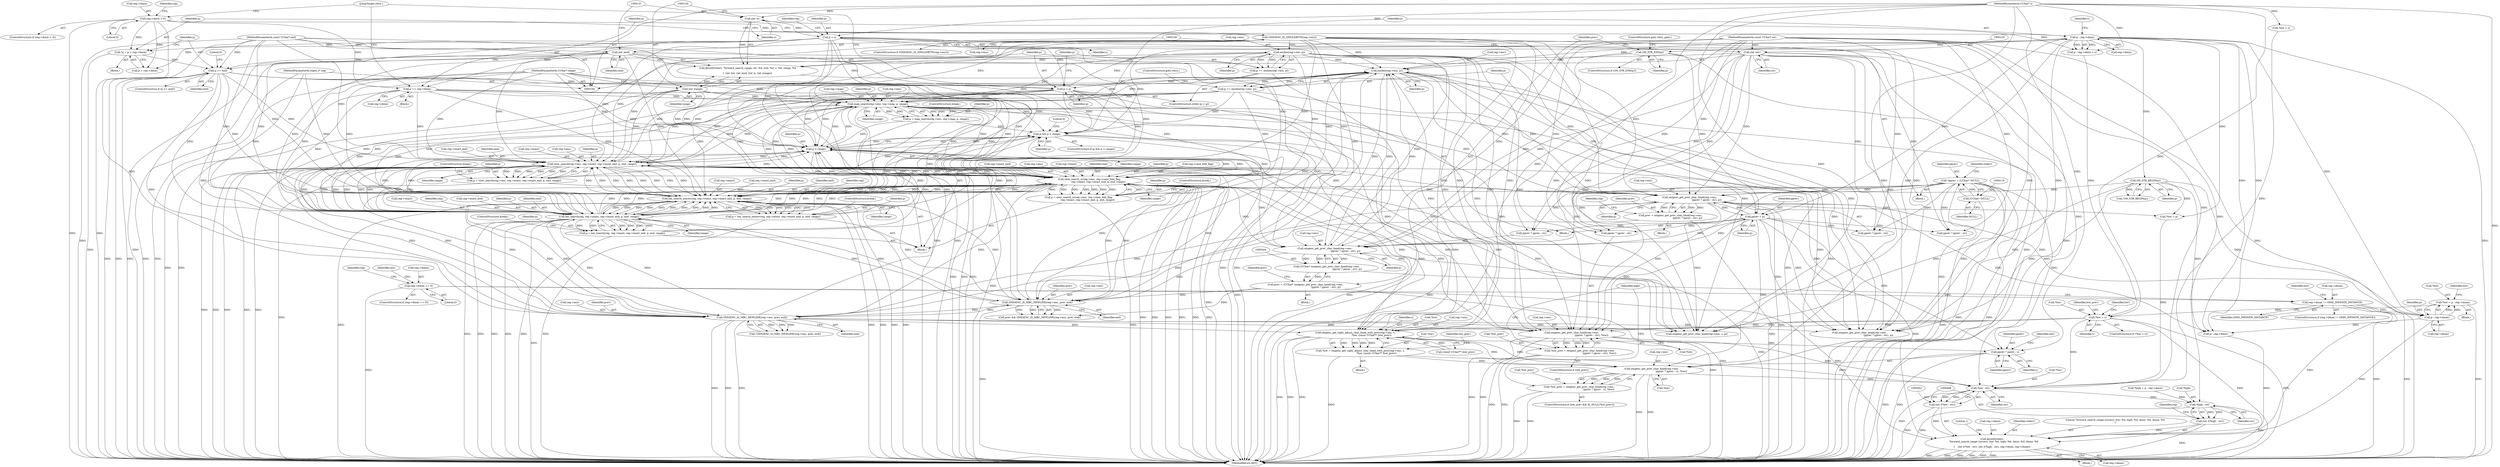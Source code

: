 digraph "1_oniguruma_b690371bbf97794b4a1d3f295d4fb9a8b05d402d@integer" {
"1000417" [label="(Call,*low = p - reg->dmax)"];
"1000420" [label="(Call,p - reg->dmax)"];
"1000279" [label="(Call,p - reg->dmin)"];
"1000271" [label="(Call,p && p < range)"];
"1000258" [label="(Call,p = map_search(reg->enc, reg->map, p, range))"];
"1000260" [label="(Call,map_search(reg->enc, reg->map, p, range))"];
"1000292" [label="(Call,enclen(reg->enc, p))"];
"1000193" [label="(Call,slow_search(reg->enc, reg->exact, reg->exact_end, p, end, range))"];
"1000179" [label="(Call,enclen(reg->enc, p))"];
"1000147" [label="(Call,ONIGENC_IS_SINGLEBYTE(reg->enc))"];
"1000174" [label="(Call,p < q)"];
"1000177" [label="(Call,p += enclen(reg->enc, p))"];
"1000136" [label="(Call,p = s)"];
"1000130" [label="(Call,(int )s)"];
"1000108" [label="(MethodParameterIn,UChar* s)"];
"1000168" [label="(Call,q >= end)"];
"1000160" [label="(Call,*q = p + reg->dmin)"];
"1000140" [label="(Call,reg->dmin > 0)"];
"1000127" [label="(Call,(int )end)"];
"1000107" [label="(MethodParameterIn,const UChar* end)"];
"1000210" [label="(Call,slow_search_ic(reg->enc, reg->case_fold_flag,\n                       reg->exact, reg->exact_end, p, end, range))"];
"1000245" [label="(Call,bm_search_notrev(reg, reg->exact, reg->exact_end, p, end, range))"];
"1000230" [label="(Call,bm_search(reg, reg->exact, reg->exact_end, p, end, range))"];
"1000105" [label="(MethodParameterIn,regex_t* reg)"];
"1000290" [label="(Call,p += enclen(reg->enc, p))"];
"1000152" [label="(Call,p += reg->dmin)"];
"1000328" [label="(Call,ONIGENC_IS_MBC_NEWLINE(reg->enc, prev, end))"];
"1000317" [label="(Call,onigenc_get_prev_char_head(reg->enc,\n                                            (pprev ? pprev : str), p))"];
"1000116" [label="(Call,*pprev = (UChar* )NULL)"];
"1000118" [label="(Call,(UChar* )NULL)"];
"1000287" [label="(Call,pprev = p)"];
"1000338" [label="(Call,ON_STR_END(p))"];
"1000345" [label="(Call,onigenc_get_prev_char_head(reg->enc,\n                                                     (pprev ? pprev : str), p))"];
"1000124" [label="(Call,(int )str)"];
"1000106" [label="(MethodParameterIn,const UChar* str)"];
"1000312" [label="(Call,ON_STR_BEGIN(p))"];
"1000315" [label="(Call,prev = onigenc_get_prev_char_head(reg->enc,\n                                            (pprev ? pprev : str), p))"];
"1000357" [label="(Call,ONIGENC_IS_MBC_NEWLINE(reg->enc, prev, end))"];
"1000341" [label="(Call,prev = (UChar* )onigenc_get_prev_char_head(reg->enc,\n                                                     (pprev ? pprev : str), p))"];
"1000343" [label="(Call,(UChar* )onigenc_get_prev_char_head(reg->enc,\n                                                     (pprev ? pprev : str), p))"];
"1000273" [label="(Call,p < range)"];
"1000208" [label="(Call,p = slow_search_ic(reg->enc, reg->case_fold_flag,\n                       reg->exact, reg->exact_end, p, end, range))"];
"1000228" [label="(Call,p = bm_search(reg, reg->exact, reg->exact_end, p, end, range))"];
"1000243" [label="(Call,p = bm_search_notrev(reg, reg->exact, reg->exact_end, p, end, range))"];
"1000191" [label="(Call,p = slow_search(reg->enc, reg->exact, reg->exact_end, p, end, range))"];
"1000133" [label="(Call,(int )range)"];
"1000109" [label="(MethodParameterIn,UChar* range)"];
"1000411" [label="(Call,reg->dmax != ONIG_INFINITE_DISTANCE)"];
"1000368" [label="(Call,reg->dmax == 0)"];
"1000426" [label="(Call,*low > s)"];
"1000434" [label="(Call,onigenc_get_right_adjust_char_head_with_prev(reg->enc, s,\n                                          *low, (const UChar** )low_prev))"];
"1000431" [label="(Call,*low = onigenc_get_right_adjust_char_head_with_prev(reg->enc, s,\n                                          *low, (const UChar** )low_prev))"];
"1000453" [label="(Call,onigenc_get_prev_char_head(reg->enc,\n                                                   (pprev ? pprev : s), *low))"];
"1000450" [label="(Call,*low_prev = onigenc_get_prev_char_head(reg->enc,\n                                                   (pprev ? pprev : s), *low))"];
"1000493" [label="(Call,*low - str)"];
"1000491" [label="(Call,(int )(*low - str))"];
"1000488" [label="(Call,fprintf(stderr,\n    \"forward_search_range success: low: %d, high: %d, dmin: %d, dmax: %d\n\",\n\t    (int )(*low - str), (int )(*high - str), reg->dmin, reg->dmax))"];
"1000499" [label="(Call,*high - str)"];
"1000497" [label="(Call,(int )(*high - str))"];
"1000457" [label="(Call,pprev ? pprev : s)"];
"1000470" [label="(Call,onigenc_get_prev_char_head(reg->enc,\n                                                   (pprev ? pprev : str), *low))"];
"1000467" [label="(Call,*low_prev = onigenc_get_prev_char_head(reg->enc,\n                                                   (pprev ? pprev : str), *low))"];
"1000292" [label="(Call,enclen(reg->enc, p))"];
"1000467" [label="(Call,*low_prev = onigenc_get_prev_char_head(reg->enc,\n                                                   (pprev ? pprev : str), *low))"];
"1000243" [label="(Call,p = bm_search_notrev(reg, reg->exact, reg->exact_end, p, end, range))"];
"1000220" [label="(Call,reg->exact_end)"];
"1000315" [label="(Call,prev = onigenc_get_prev_char_head(reg->enc,\n                                            (pprev ? pprev : str), p))"];
"1000258" [label="(Call,p = map_search(reg->enc, reg->map, p, range))"];
"1000349" [label="(Call,pprev ? pprev : str)"];
"1000311" [label="(Call,!ON_STR_BEGIN(p))"];
"1000462" [label="(Identifier,low)"];
"1000151" [label="(Block,)"];
"1000314" [label="(Block,)"];
"1000362" [label="(Identifier,end)"];
"1000273" [label="(Call,p < range)"];
"1000232" [label="(Call,reg->exact)"];
"1000422" [label="(Call,reg->dmax)"];
"1000137" [label="(Identifier,p)"];
"1000270" [label="(ControlStructure,if (p && p < range))"];
"1000117" [label="(Identifier,pprev)"];
"1000141" [label="(Call,reg->dmin)"];
"1000210" [label="(Call,slow_search_ic(reg->enc, reg->case_fold_flag,\n                       reg->exact, reg->exact_end, p, end, range))"];
"1000468" [label="(Call,*low_prev)"];
"1000271" [label="(Call,p && p < range)"];
"1000290" [label="(Call,p += enclen(reg->enc, p))"];
"1000118" [label="(Call,(UChar* )NULL)"];
"1000494" [label="(Call,*low)"];
"1000346" [label="(Call,reg->enc)"];
"1000460" [label="(Identifier,s)"];
"1000146" [label="(ControlStructure,if (ONIGENC_IS_SINGLEBYTE(reg->enc)))"];
"1000211" [label="(Call,reg->enc)"];
"1000124" [label="(Call,(int )str)"];
"1000178" [label="(Identifier,p)"];
"1000217" [label="(Call,reg->exact)"];
"1000240" [label="(Identifier,range)"];
"1000410" [label="(ControlStructure,if (reg->dmax != ONIG_INFINITE_DISTANCE))"];
"1000441" [label="(Call,(const UChar** )low_prev)"];
"1000461" [label="(Call,*low)"];
"1000162" [label="(Call,p + reg->dmin)"];
"1000470" [label="(Call,onigenc_get_prev_char_head(reg->enc,\n                                                   (pprev ? pprev : str), *low))"];
"1000228" [label="(Call,p = bm_search(reg, reg->exact, reg->exact_end, p, end, range))"];
"1000275" [label="(Identifier,range)"];
"1000116" [label="(Call,*pprev = (UChar* )NULL)"];
"1000241" [label="(ControlStructure,break;)"];
"1000426" [label="(Call,*low > s)"];
"1000454" [label="(Call,reg->enc)"];
"1000154" [label="(Call,reg->dmin)"];
"1000179" [label="(Call,enclen(reg->enc, p))"];
"1000176" [label="(Identifier,q)"];
"1000510" [label="(Literal,1)"];
"1000132" [label="(Identifier,s)"];
"1000170" [label="(Identifier,end)"];
"1000313" [label="(Identifier,p)"];
"1000209" [label="(Identifier,p)"];
"1000356" [label="(Identifier,prev)"];
"1000431" [label="(Call,*low = onigenc_get_right_adjust_char_head_with_prev(reg->enc, s,\n                                          *low, (const UChar** )low_prev))"];
"1000328" [label="(Call,ONIGENC_IS_MBC_NEWLINE(reg->enc, prev, end))"];
"1000144" [label="(Literal,0)"];
"1000325" [label="(Identifier,p)"];
"1000512" [label="(Literal,0)"];
"1000126" [label="(Identifier,str)"];
"1000503" [label="(Call,reg->dmin)"];
"1000287" [label="(Call,pprev = p)"];
"1000321" [label="(Call,pprev ? pprev : str)"];
"1000247" [label="(Call,reg->exact)"];
"1000177" [label="(Call,p += enclen(reg->enc, p))"];
"1000367" [label="(ControlStructure,if (reg->dmax == 0))"];
"1000446" [label="(Identifier,low_prev)"];
"1000297" [label="(ControlStructure,goto retry;)"];
"1000291" [label="(Identifier,p)"];
"1000513" [label="(MethodReturn,RET)"];
"1000167" [label="(ControlStructure,if (q >= end))"];
"1000256" [label="(ControlStructure,break;)"];
"1000483" [label="(Call,p - reg->dmin)"];
"1000496" [label="(Identifier,str)"];
"1000205" [label="(Identifier,range)"];
"1000206" [label="(ControlStructure,break;)"];
"1000458" [label="(Identifier,pprev)"];
"1000109" [label="(MethodParameterIn,UChar* range)"];
"1000189" [label="(Block,)"];
"1000453" [label="(Call,onigenc_get_prev_char_head(reg->enc,\n                                                   (pprev ? pprev : s), *low))"];
"1000340" [label="(Block,)"];
"1000120" [label="(Identifier,NULL)"];
"1000432" [label="(Call,*low)"];
"1000161" [label="(Identifier,q)"];
"1000142" [label="(Identifier,reg)"];
"1000457" [label="(Call,pprev ? pprev : s)"];
"1000136" [label="(Call,p = s)"];
"1000160" [label="(Call,*q = p + reg->dmin)"];
"1000169" [label="(Identifier,q)"];
"1000200" [label="(Call,reg->exact_end)"];
"1000488" [label="(Call,fprintf(stderr,\n    \"forward_search_range success: low: %d, high: %d, dmin: %d, dmax: %d\n\",\n\t    (int )(*low - str), (int )(*high - str), reg->dmin, reg->dmax))"];
"1000264" [label="(Call,reg->map)"];
"1000245" [label="(Call,bm_search_notrev(reg, reg->exact, reg->exact_end, p, end, range))"];
"1000341" [label="(Call,prev = (UChar* )onigenc_get_prev_char_head(reg->enc,\n                                                     (pprev ? pprev : str), p))"];
"1000489" [label="(Identifier,stderr)"];
"1000433" [label="(Identifier,low)"];
"1000168" [label="(Call,q >= end)"];
"1000451" [label="(Call,*low_prev)"];
"1000428" [label="(Identifier,low)"];
"1000149" [label="(Identifier,reg)"];
"1000244" [label="(Identifier,p)"];
"1000272" [label="(Identifier,p)"];
"1000365" [label="(ControlStructure,goto retry_gate;)"];
"1000226" [label="(ControlStructure,break;)"];
"1000438" [label="(Identifier,s)"];
"1000288" [label="(Identifier,pprev)"];
"1000343" [label="(Call,(UChar* )onigenc_get_prev_char_head(reg->enc,\n                                                     (pprev ? pprev : str), p))"];
"1000192" [label="(Identifier,p)"];
"1000260" [label="(Call,map_search(reg->enc, reg->map, p, range))"];
"1000231" [label="(Identifier,reg)"];
"1000361" [label="(Identifier,prev)"];
"1000425" [label="(ControlStructure,if (*low > s))"];
"1000318" [label="(Call,reg->enc)"];
"1000296" [label="(Identifier,p)"];
"1000285" [label="(Block,)"];
"1000444" [label="(ControlStructure,if (low_prev && IS_NULL(*low_prev)))"];
"1000279" [label="(Call,p - reg->dmin)"];
"1000482" [label="(Identifier,high)"];
"1000497" [label="(Call,(int )(*high - str))"];
"1000175" [label="(Identifier,p)"];
"1000250" [label="(Call,reg->exact_end)"];
"1000224" [label="(Identifier,end)"];
"1000330" [label="(Identifier,reg)"];
"1000490" [label="(Literal,\"forward_search_range success: low: %d, high: %d, dmin: %d, dmax: %d\n\")"];
"1000427" [label="(Call,*low)"];
"1000345" [label="(Call,onigenc_get_prev_char_head(reg->enc,\n                                                     (pprev ? pprev : str), p))"];
"1000491" [label="(Call,(int )(*low - str))"];
"1000122" [label="(Identifier,stderr)"];
"1000281" [label="(Call,reg->dmin)"];
"1000130" [label="(Call,(int )s)"];
"1000372" [label="(Literal,0)"];
"1000204" [label="(Identifier,end)"];
"1000474" [label="(Call,pprev ? pprev : str)"];
"1000480" [label="(Call,*high = p - reg->dmin)"];
"1000337" [label="(ControlStructure,if (ON_STR_END(p)))"];
"1000465" [label="(ControlStructure,if (low_prev))"];
"1000148" [label="(Call,reg->enc)"];
"1000147" [label="(Call,ONIGENC_IS_SINGLEBYTE(reg->enc))"];
"1000108" [label="(MethodParameterIn,UChar* s)"];
"1000289" [label="(Identifier,p)"];
"1000230" [label="(Call,bm_search(reg, reg->exact, reg->exact_end, p, end, range))"];
"1000376" [label="(Identifier,low)"];
"1000183" [label="(Identifier,p)"];
"1000153" [label="(Identifier,p)"];
"1000133" [label="(Call,(int )range)"];
"1000107" [label="(MethodParameterIn,const UChar* end)"];
"1000127" [label="(Call,(int )end)"];
"1000421" [label="(Identifier,p)"];
"1000106" [label="(MethodParameterIn,const UChar* str)"];
"1000269" [label="(ControlStructure,break;)"];
"1000329" [label="(Call,reg->enc)"];
"1000253" [label="(Identifier,p)"];
"1000338" [label="(Call,ON_STR_END(p))"];
"1000268" [label="(Identifier,range)"];
"1000358" [label="(Call,reg->enc)"];
"1000368" [label="(Call,reg->dmax == 0)"];
"1000280" [label="(Identifier,p)"];
"1000152" [label="(Call,p += reg->dmin)"];
"1000420" [label="(Call,p - reg->dmax)"];
"1000174" [label="(Call,p < q)"];
"1000274" [label="(Identifier,p)"];
"1000276" [label="(Block,)"];
"1000417" [label="(Call,*low = p - reg->dmax)"];
"1000317" [label="(Call,onigenc_get_prev_char_head(reg->enc,\n                                            (pprev ? pprev : str), p))"];
"1000105" [label="(MethodParameterIn,regex_t* reg)"];
"1000259" [label="(Identifier,p)"];
"1000158" [label="(Block,)"];
"1000208" [label="(Call,p = slow_search_ic(reg->enc, reg->case_fold_flag,\n                       reg->exact, reg->exact_end, p, end, range))"];
"1000403" [label="(Call,pprev ? pprev : str)"];
"1000389" [label="(Call,onigenc_get_prev_char_head(reg->enc, s, p))"];
"1000121" [label="(Call,fprintf(stderr, \"forward_search_range: str: %d, end: %d, s: %d, range: %d\n\",\n\t  (int )str, (int )end, (int )s, (int )range))"];
"1000342" [label="(Identifier,prev)"];
"1000369" [label="(Call,reg->dmax)"];
"1000254" [label="(Identifier,end)"];
"1000278" [label="(Call,p - reg->dmin < s)"];
"1000327" [label="(Call,!ONIGENC_IS_MBC_NEWLINE(reg->enc, prev, end))"];
"1000197" [label="(Call,reg->exact)"];
"1000139" [label="(ControlStructure,if (reg->dmin > 0))"];
"1000439" [label="(Call,*low)"];
"1000382" [label="(Call,*low > s)"];
"1000413" [label="(Identifier,reg)"];
"1000355" [label="(Call,prev && ONIGENC_IS_MBC_NEWLINE(reg->enc, prev, end))"];
"1000374" [label="(Call,*low = p)"];
"1000316" [label="(Identifier,prev)"];
"1000500" [label="(Call,*high)"];
"1000267" [label="(Identifier,p)"];
"1000246" [label="(Identifier,reg)"];
"1000411" [label="(Call,reg->dmax != ONIG_INFINITE_DISTANCE)"];
"1000191" [label="(Call,p = slow_search(reg->enc, reg->exact, reg->exact_end, p, end, range))"];
"1000223" [label="(Identifier,p)"];
"1000194" [label="(Call,reg->enc)"];
"1000478" [label="(Call,*low)"];
"1000416" [label="(Block,)"];
"1000332" [label="(Identifier,prev)"];
"1000180" [label="(Call,reg->enc)"];
"1000284" [label="(Identifier,s)"];
"1000225" [label="(Identifier,range)"];
"1000499" [label="(Call,*high - str)"];
"1000502" [label="(Identifier,str)"];
"1000140" [label="(Call,reg->dmin > 0)"];
"1000466" [label="(Identifier,low_prev)"];
"1000113" [label="(Block,)"];
"1000504" [label="(Identifier,reg)"];
"1000184" [label="(JumpTarget,retry:)"];
"1000353" [label="(Identifier,p)"];
"1000471" [label="(Call,reg->enc)"];
"1000418" [label="(Call,*low)"];
"1000138" [label="(Identifier,s)"];
"1000214" [label="(Call,reg->case_fold_flag)"];
"1000135" [label="(Identifier,range)"];
"1000203" [label="(Identifier,p)"];
"1000312" [label="(Call,ON_STR_BEGIN(p))"];
"1000419" [label="(Identifier,low)"];
"1000129" [label="(Identifier,end)"];
"1000229" [label="(Identifier,p)"];
"1000506" [label="(Call,reg->dmax)"];
"1000293" [label="(Call,reg->enc)"];
"1000255" [label="(Identifier,range)"];
"1000429" [label="(Identifier,s)"];
"1000235" [label="(Call,reg->exact_end)"];
"1000493" [label="(Call,*low - str)"];
"1000399" [label="(Call,onigenc_get_prev_char_head(reg->enc,\n                                                 (pprev ? pprev : str), p))"];
"1000434" [label="(Call,onigenc_get_right_adjust_char_head_with_prev(reg->enc, s,\n                                          *low, (const UChar** )low_prev))"];
"1000238" [label="(Identifier,p)"];
"1000450" [label="(Call,*low_prev = onigenc_get_prev_char_head(reg->enc,\n                                                   (pprev ? pprev : s), *low))"];
"1000430" [label="(Block,)"];
"1000261" [label="(Call,reg->enc)"];
"1000412" [label="(Call,reg->dmax)"];
"1000357" [label="(Call,ONIGENC_IS_MBC_NEWLINE(reg->enc, prev, end))"];
"1000173" [label="(ControlStructure,while (p < q))"];
"1000333" [label="(Identifier,end)"];
"1000339" [label="(Identifier,p)"];
"1000415" [label="(Identifier,ONIG_INFINITE_DISTANCE)"];
"1000459" [label="(Identifier,pprev)"];
"1000172" [label="(Literal,0)"];
"1000193" [label="(Call,slow_search(reg->enc, reg->exact, reg->exact_end, p, end, range))"];
"1000435" [label="(Call,reg->enc)"];
"1000239" [label="(Identifier,end)"];
"1000417" -> "1000416"  [label="AST: "];
"1000417" -> "1000420"  [label="CFG: "];
"1000418" -> "1000417"  [label="AST: "];
"1000420" -> "1000417"  [label="AST: "];
"1000428" -> "1000417"  [label="CFG: "];
"1000417" -> "1000513"  [label="DDG: "];
"1000420" -> "1000417"  [label="DDG: "];
"1000420" -> "1000417"  [label="DDG: "];
"1000417" -> "1000426"  [label="DDG: "];
"1000420" -> "1000422"  [label="CFG: "];
"1000421" -> "1000420"  [label="AST: "];
"1000422" -> "1000420"  [label="AST: "];
"1000279" -> "1000420"  [label="DDG: "];
"1000312" -> "1000420"  [label="DDG: "];
"1000317" -> "1000420"  [label="DDG: "];
"1000411" -> "1000420"  [label="DDG: "];
"1000420" -> "1000483"  [label="DDG: "];
"1000420" -> "1000488"  [label="DDG: "];
"1000279" -> "1000278"  [label="AST: "];
"1000279" -> "1000281"  [label="CFG: "];
"1000280" -> "1000279"  [label="AST: "];
"1000281" -> "1000279"  [label="AST: "];
"1000284" -> "1000279"  [label="CFG: "];
"1000279" -> "1000513"  [label="DDG: "];
"1000279" -> "1000278"  [label="DDG: "];
"1000279" -> "1000278"  [label="DDG: "];
"1000271" -> "1000279"  [label="DDG: "];
"1000140" -> "1000279"  [label="DDG: "];
"1000279" -> "1000287"  [label="DDG: "];
"1000279" -> "1000292"  [label="DDG: "];
"1000279" -> "1000312"  [label="DDG: "];
"1000279" -> "1000338"  [label="DDG: "];
"1000279" -> "1000374"  [label="DDG: "];
"1000279" -> "1000389"  [label="DDG: "];
"1000279" -> "1000399"  [label="DDG: "];
"1000279" -> "1000483"  [label="DDG: "];
"1000279" -> "1000483"  [label="DDG: "];
"1000271" -> "1000270"  [label="AST: "];
"1000271" -> "1000272"  [label="CFG: "];
"1000271" -> "1000273"  [label="CFG: "];
"1000272" -> "1000271"  [label="AST: "];
"1000273" -> "1000271"  [label="AST: "];
"1000280" -> "1000271"  [label="CFG: "];
"1000512" -> "1000271"  [label="CFG: "];
"1000271" -> "1000513"  [label="DDG: "];
"1000271" -> "1000513"  [label="DDG: "];
"1000271" -> "1000513"  [label="DDG: "];
"1000258" -> "1000271"  [label="DDG: "];
"1000290" -> "1000271"  [label="DDG: "];
"1000208" -> "1000271"  [label="DDG: "];
"1000228" -> "1000271"  [label="DDG: "];
"1000273" -> "1000271"  [label="DDG: "];
"1000273" -> "1000271"  [label="DDG: "];
"1000152" -> "1000271"  [label="DDG: "];
"1000243" -> "1000271"  [label="DDG: "];
"1000191" -> "1000271"  [label="DDG: "];
"1000136" -> "1000271"  [label="DDG: "];
"1000174" -> "1000271"  [label="DDG: "];
"1000258" -> "1000189"  [label="AST: "];
"1000258" -> "1000260"  [label="CFG: "];
"1000259" -> "1000258"  [label="AST: "];
"1000260" -> "1000258"  [label="AST: "];
"1000269" -> "1000258"  [label="CFG: "];
"1000258" -> "1000513"  [label="DDG: "];
"1000260" -> "1000258"  [label="DDG: "];
"1000260" -> "1000258"  [label="DDG: "];
"1000260" -> "1000258"  [label="DDG: "];
"1000260" -> "1000258"  [label="DDG: "];
"1000258" -> "1000273"  [label="DDG: "];
"1000260" -> "1000268"  [label="CFG: "];
"1000261" -> "1000260"  [label="AST: "];
"1000264" -> "1000260"  [label="AST: "];
"1000267" -> "1000260"  [label="AST: "];
"1000268" -> "1000260"  [label="AST: "];
"1000260" -> "1000513"  [label="DDG: "];
"1000260" -> "1000513"  [label="DDG: "];
"1000260" -> "1000513"  [label="DDG: "];
"1000260" -> "1000193"  [label="DDG: "];
"1000260" -> "1000210"  [label="DDG: "];
"1000260" -> "1000230"  [label="DDG: "];
"1000260" -> "1000245"  [label="DDG: "];
"1000292" -> "1000260"  [label="DDG: "];
"1000179" -> "1000260"  [label="DDG: "];
"1000147" -> "1000260"  [label="DDG: "];
"1000290" -> "1000260"  [label="DDG: "];
"1000152" -> "1000260"  [label="DDG: "];
"1000136" -> "1000260"  [label="DDG: "];
"1000174" -> "1000260"  [label="DDG: "];
"1000210" -> "1000260"  [label="DDG: "];
"1000273" -> "1000260"  [label="DDG: "];
"1000245" -> "1000260"  [label="DDG: "];
"1000230" -> "1000260"  [label="DDG: "];
"1000133" -> "1000260"  [label="DDG: "];
"1000193" -> "1000260"  [label="DDG: "];
"1000109" -> "1000260"  [label="DDG: "];
"1000260" -> "1000273"  [label="DDG: "];
"1000260" -> "1000292"  [label="DDG: "];
"1000260" -> "1000317"  [label="DDG: "];
"1000260" -> "1000345"  [label="DDG: "];
"1000260" -> "1000389"  [label="DDG: "];
"1000260" -> "1000399"  [label="DDG: "];
"1000260" -> "1000434"  [label="DDG: "];
"1000260" -> "1000470"  [label="DDG: "];
"1000292" -> "1000290"  [label="AST: "];
"1000292" -> "1000296"  [label="CFG: "];
"1000293" -> "1000292"  [label="AST: "];
"1000296" -> "1000292"  [label="AST: "];
"1000290" -> "1000292"  [label="CFG: "];
"1000292" -> "1000513"  [label="DDG: "];
"1000292" -> "1000193"  [label="DDG: "];
"1000292" -> "1000210"  [label="DDG: "];
"1000292" -> "1000290"  [label="DDG: "];
"1000292" -> "1000290"  [label="DDG: "];
"1000193" -> "1000292"  [label="DDG: "];
"1000179" -> "1000292"  [label="DDG: "];
"1000147" -> "1000292"  [label="DDG: "];
"1000210" -> "1000292"  [label="DDG: "];
"1000357" -> "1000292"  [label="DDG: "];
"1000328" -> "1000292"  [label="DDG: "];
"1000345" -> "1000292"  [label="DDG: "];
"1000345" -> "1000292"  [label="DDG: "];
"1000338" -> "1000292"  [label="DDG: "];
"1000317" -> "1000292"  [label="DDG: "];
"1000292" -> "1000317"  [label="DDG: "];
"1000292" -> "1000345"  [label="DDG: "];
"1000292" -> "1000389"  [label="DDG: "];
"1000292" -> "1000399"  [label="DDG: "];
"1000292" -> "1000434"  [label="DDG: "];
"1000292" -> "1000470"  [label="DDG: "];
"1000193" -> "1000191"  [label="AST: "];
"1000193" -> "1000205"  [label="CFG: "];
"1000194" -> "1000193"  [label="AST: "];
"1000197" -> "1000193"  [label="AST: "];
"1000200" -> "1000193"  [label="AST: "];
"1000203" -> "1000193"  [label="AST: "];
"1000204" -> "1000193"  [label="AST: "];
"1000205" -> "1000193"  [label="AST: "];
"1000191" -> "1000193"  [label="CFG: "];
"1000193" -> "1000513"  [label="DDG: "];
"1000193" -> "1000513"  [label="DDG: "];
"1000193" -> "1000513"  [label="DDG: "];
"1000193" -> "1000513"  [label="DDG: "];
"1000193" -> "1000513"  [label="DDG: "];
"1000193" -> "1000191"  [label="DDG: "];
"1000193" -> "1000191"  [label="DDG: "];
"1000193" -> "1000191"  [label="DDG: "];
"1000193" -> "1000191"  [label="DDG: "];
"1000193" -> "1000191"  [label="DDG: "];
"1000193" -> "1000191"  [label="DDG: "];
"1000179" -> "1000193"  [label="DDG: "];
"1000147" -> "1000193"  [label="DDG: "];
"1000210" -> "1000193"  [label="DDG: "];
"1000210" -> "1000193"  [label="DDG: "];
"1000210" -> "1000193"  [label="DDG: "];
"1000210" -> "1000193"  [label="DDG: "];
"1000245" -> "1000193"  [label="DDG: "];
"1000245" -> "1000193"  [label="DDG: "];
"1000245" -> "1000193"  [label="DDG: "];
"1000245" -> "1000193"  [label="DDG: "];
"1000230" -> "1000193"  [label="DDG: "];
"1000230" -> "1000193"  [label="DDG: "];
"1000230" -> "1000193"  [label="DDG: "];
"1000230" -> "1000193"  [label="DDG: "];
"1000290" -> "1000193"  [label="DDG: "];
"1000152" -> "1000193"  [label="DDG: "];
"1000136" -> "1000193"  [label="DDG: "];
"1000174" -> "1000193"  [label="DDG: "];
"1000328" -> "1000193"  [label="DDG: "];
"1000127" -> "1000193"  [label="DDG: "];
"1000357" -> "1000193"  [label="DDG: "];
"1000168" -> "1000193"  [label="DDG: "];
"1000107" -> "1000193"  [label="DDG: "];
"1000273" -> "1000193"  [label="DDG: "];
"1000133" -> "1000193"  [label="DDG: "];
"1000109" -> "1000193"  [label="DDG: "];
"1000193" -> "1000210"  [label="DDG: "];
"1000193" -> "1000210"  [label="DDG: "];
"1000193" -> "1000210"  [label="DDG: "];
"1000193" -> "1000210"  [label="DDG: "];
"1000193" -> "1000230"  [label="DDG: "];
"1000193" -> "1000230"  [label="DDG: "];
"1000193" -> "1000230"  [label="DDG: "];
"1000193" -> "1000230"  [label="DDG: "];
"1000193" -> "1000245"  [label="DDG: "];
"1000193" -> "1000245"  [label="DDG: "];
"1000193" -> "1000245"  [label="DDG: "];
"1000193" -> "1000245"  [label="DDG: "];
"1000193" -> "1000273"  [label="DDG: "];
"1000193" -> "1000317"  [label="DDG: "];
"1000193" -> "1000328"  [label="DDG: "];
"1000193" -> "1000345"  [label="DDG: "];
"1000193" -> "1000357"  [label="DDG: "];
"1000193" -> "1000389"  [label="DDG: "];
"1000193" -> "1000399"  [label="DDG: "];
"1000193" -> "1000434"  [label="DDG: "];
"1000193" -> "1000470"  [label="DDG: "];
"1000179" -> "1000177"  [label="AST: "];
"1000179" -> "1000183"  [label="CFG: "];
"1000180" -> "1000179"  [label="AST: "];
"1000183" -> "1000179"  [label="AST: "];
"1000177" -> "1000179"  [label="CFG: "];
"1000179" -> "1000513"  [label="DDG: "];
"1000179" -> "1000177"  [label="DDG: "];
"1000179" -> "1000177"  [label="DDG: "];
"1000147" -> "1000179"  [label="DDG: "];
"1000174" -> "1000179"  [label="DDG: "];
"1000179" -> "1000210"  [label="DDG: "];
"1000179" -> "1000317"  [label="DDG: "];
"1000179" -> "1000345"  [label="DDG: "];
"1000179" -> "1000389"  [label="DDG: "];
"1000179" -> "1000399"  [label="DDG: "];
"1000179" -> "1000434"  [label="DDG: "];
"1000179" -> "1000470"  [label="DDG: "];
"1000147" -> "1000146"  [label="AST: "];
"1000147" -> "1000148"  [label="CFG: "];
"1000148" -> "1000147"  [label="AST: "];
"1000153" -> "1000147"  [label="CFG: "];
"1000161" -> "1000147"  [label="CFG: "];
"1000147" -> "1000513"  [label="DDG: "];
"1000147" -> "1000513"  [label="DDG: "];
"1000147" -> "1000210"  [label="DDG: "];
"1000147" -> "1000317"  [label="DDG: "];
"1000147" -> "1000345"  [label="DDG: "];
"1000147" -> "1000389"  [label="DDG: "];
"1000147" -> "1000399"  [label="DDG: "];
"1000147" -> "1000434"  [label="DDG: "];
"1000147" -> "1000470"  [label="DDG: "];
"1000174" -> "1000173"  [label="AST: "];
"1000174" -> "1000176"  [label="CFG: "];
"1000175" -> "1000174"  [label="AST: "];
"1000176" -> "1000174"  [label="AST: "];
"1000178" -> "1000174"  [label="CFG: "];
"1000184" -> "1000174"  [label="CFG: "];
"1000174" -> "1000513"  [label="DDG: "];
"1000174" -> "1000513"  [label="DDG: "];
"1000177" -> "1000174"  [label="DDG: "];
"1000136" -> "1000174"  [label="DDG: "];
"1000168" -> "1000174"  [label="DDG: "];
"1000174" -> "1000210"  [label="DDG: "];
"1000174" -> "1000230"  [label="DDG: "];
"1000174" -> "1000245"  [label="DDG: "];
"1000174" -> "1000273"  [label="DDG: "];
"1000177" -> "1000173"  [label="AST: "];
"1000178" -> "1000177"  [label="AST: "];
"1000175" -> "1000177"  [label="CFG: "];
"1000177" -> "1000513"  [label="DDG: "];
"1000136" -> "1000113"  [label="AST: "];
"1000136" -> "1000138"  [label="CFG: "];
"1000137" -> "1000136"  [label="AST: "];
"1000138" -> "1000136"  [label="AST: "];
"1000142" -> "1000136"  [label="CFG: "];
"1000136" -> "1000513"  [label="DDG: "];
"1000130" -> "1000136"  [label="DDG: "];
"1000108" -> "1000136"  [label="DDG: "];
"1000136" -> "1000152"  [label="DDG: "];
"1000136" -> "1000160"  [label="DDG: "];
"1000136" -> "1000162"  [label="DDG: "];
"1000136" -> "1000210"  [label="DDG: "];
"1000136" -> "1000230"  [label="DDG: "];
"1000136" -> "1000245"  [label="DDG: "];
"1000136" -> "1000273"  [label="DDG: "];
"1000130" -> "1000121"  [label="AST: "];
"1000130" -> "1000132"  [label="CFG: "];
"1000131" -> "1000130"  [label="AST: "];
"1000132" -> "1000130"  [label="AST: "];
"1000134" -> "1000130"  [label="CFG: "];
"1000130" -> "1000121"  [label="DDG: "];
"1000108" -> "1000130"  [label="DDG: "];
"1000130" -> "1000278"  [label="DDG: "];
"1000108" -> "1000104"  [label="AST: "];
"1000108" -> "1000513"  [label="DDG: "];
"1000108" -> "1000278"  [label="DDG: "];
"1000108" -> "1000382"  [label="DDG: "];
"1000108" -> "1000389"  [label="DDG: "];
"1000108" -> "1000426"  [label="DDG: "];
"1000108" -> "1000434"  [label="DDG: "];
"1000108" -> "1000453"  [label="DDG: "];
"1000108" -> "1000457"  [label="DDG: "];
"1000168" -> "1000167"  [label="AST: "];
"1000168" -> "1000170"  [label="CFG: "];
"1000169" -> "1000168"  [label="AST: "];
"1000170" -> "1000168"  [label="AST: "];
"1000172" -> "1000168"  [label="CFG: "];
"1000175" -> "1000168"  [label="CFG: "];
"1000168" -> "1000513"  [label="DDG: "];
"1000168" -> "1000513"  [label="DDG: "];
"1000168" -> "1000513"  [label="DDG: "];
"1000160" -> "1000168"  [label="DDG: "];
"1000127" -> "1000168"  [label="DDG: "];
"1000107" -> "1000168"  [label="DDG: "];
"1000168" -> "1000210"  [label="DDG: "];
"1000168" -> "1000230"  [label="DDG: "];
"1000168" -> "1000245"  [label="DDG: "];
"1000168" -> "1000328"  [label="DDG: "];
"1000168" -> "1000357"  [label="DDG: "];
"1000160" -> "1000158"  [label="AST: "];
"1000160" -> "1000162"  [label="CFG: "];
"1000161" -> "1000160"  [label="AST: "];
"1000162" -> "1000160"  [label="AST: "];
"1000169" -> "1000160"  [label="CFG: "];
"1000160" -> "1000513"  [label="DDG: "];
"1000140" -> "1000160"  [label="DDG: "];
"1000140" -> "1000139"  [label="AST: "];
"1000140" -> "1000144"  [label="CFG: "];
"1000141" -> "1000140"  [label="AST: "];
"1000144" -> "1000140"  [label="AST: "];
"1000149" -> "1000140"  [label="CFG: "];
"1000184" -> "1000140"  [label="CFG: "];
"1000140" -> "1000513"  [label="DDG: "];
"1000140" -> "1000513"  [label="DDG: "];
"1000140" -> "1000152"  [label="DDG: "];
"1000140" -> "1000162"  [label="DDG: "];
"1000127" -> "1000121"  [label="AST: "];
"1000127" -> "1000129"  [label="CFG: "];
"1000128" -> "1000127"  [label="AST: "];
"1000129" -> "1000127"  [label="AST: "];
"1000131" -> "1000127"  [label="CFG: "];
"1000127" -> "1000513"  [label="DDG: "];
"1000127" -> "1000121"  [label="DDG: "];
"1000107" -> "1000127"  [label="DDG: "];
"1000127" -> "1000210"  [label="DDG: "];
"1000127" -> "1000230"  [label="DDG: "];
"1000127" -> "1000245"  [label="DDG: "];
"1000127" -> "1000328"  [label="DDG: "];
"1000127" -> "1000357"  [label="DDG: "];
"1000107" -> "1000104"  [label="AST: "];
"1000107" -> "1000513"  [label="DDG: "];
"1000107" -> "1000210"  [label="DDG: "];
"1000107" -> "1000230"  [label="DDG: "];
"1000107" -> "1000245"  [label="DDG: "];
"1000107" -> "1000328"  [label="DDG: "];
"1000107" -> "1000357"  [label="DDG: "];
"1000210" -> "1000208"  [label="AST: "];
"1000210" -> "1000225"  [label="CFG: "];
"1000211" -> "1000210"  [label="AST: "];
"1000214" -> "1000210"  [label="AST: "];
"1000217" -> "1000210"  [label="AST: "];
"1000220" -> "1000210"  [label="AST: "];
"1000223" -> "1000210"  [label="AST: "];
"1000224" -> "1000210"  [label="AST: "];
"1000225" -> "1000210"  [label="AST: "];
"1000208" -> "1000210"  [label="CFG: "];
"1000210" -> "1000513"  [label="DDG: "];
"1000210" -> "1000513"  [label="DDG: "];
"1000210" -> "1000513"  [label="DDG: "];
"1000210" -> "1000513"  [label="DDG: "];
"1000210" -> "1000513"  [label="DDG: "];
"1000210" -> "1000513"  [label="DDG: "];
"1000210" -> "1000208"  [label="DDG: "];
"1000210" -> "1000208"  [label="DDG: "];
"1000210" -> "1000208"  [label="DDG: "];
"1000210" -> "1000208"  [label="DDG: "];
"1000210" -> "1000208"  [label="DDG: "];
"1000210" -> "1000208"  [label="DDG: "];
"1000210" -> "1000208"  [label="DDG: "];
"1000245" -> "1000210"  [label="DDG: "];
"1000245" -> "1000210"  [label="DDG: "];
"1000245" -> "1000210"  [label="DDG: "];
"1000245" -> "1000210"  [label="DDG: "];
"1000230" -> "1000210"  [label="DDG: "];
"1000230" -> "1000210"  [label="DDG: "];
"1000230" -> "1000210"  [label="DDG: "];
"1000230" -> "1000210"  [label="DDG: "];
"1000290" -> "1000210"  [label="DDG: "];
"1000152" -> "1000210"  [label="DDG: "];
"1000328" -> "1000210"  [label="DDG: "];
"1000357" -> "1000210"  [label="DDG: "];
"1000273" -> "1000210"  [label="DDG: "];
"1000133" -> "1000210"  [label="DDG: "];
"1000109" -> "1000210"  [label="DDG: "];
"1000210" -> "1000230"  [label="DDG: "];
"1000210" -> "1000230"  [label="DDG: "];
"1000210" -> "1000230"  [label="DDG: "];
"1000210" -> "1000230"  [label="DDG: "];
"1000210" -> "1000245"  [label="DDG: "];
"1000210" -> "1000245"  [label="DDG: "];
"1000210" -> "1000245"  [label="DDG: "];
"1000210" -> "1000245"  [label="DDG: "];
"1000210" -> "1000273"  [label="DDG: "];
"1000210" -> "1000317"  [label="DDG: "];
"1000210" -> "1000328"  [label="DDG: "];
"1000210" -> "1000345"  [label="DDG: "];
"1000210" -> "1000357"  [label="DDG: "];
"1000210" -> "1000389"  [label="DDG: "];
"1000210" -> "1000399"  [label="DDG: "];
"1000210" -> "1000434"  [label="DDG: "];
"1000210" -> "1000470"  [label="DDG: "];
"1000245" -> "1000243"  [label="AST: "];
"1000245" -> "1000255"  [label="CFG: "];
"1000246" -> "1000245"  [label="AST: "];
"1000247" -> "1000245"  [label="AST: "];
"1000250" -> "1000245"  [label="AST: "];
"1000253" -> "1000245"  [label="AST: "];
"1000254" -> "1000245"  [label="AST: "];
"1000255" -> "1000245"  [label="AST: "];
"1000243" -> "1000245"  [label="CFG: "];
"1000245" -> "1000513"  [label="DDG: "];
"1000245" -> "1000513"  [label="DDG: "];
"1000245" -> "1000513"  [label="DDG: "];
"1000245" -> "1000513"  [label="DDG: "];
"1000245" -> "1000513"  [label="DDG: "];
"1000245" -> "1000230"  [label="DDG: "];
"1000245" -> "1000230"  [label="DDG: "];
"1000245" -> "1000230"  [label="DDG: "];
"1000245" -> "1000230"  [label="DDG: "];
"1000245" -> "1000230"  [label="DDG: "];
"1000245" -> "1000243"  [label="DDG: "];
"1000245" -> "1000243"  [label="DDG: "];
"1000245" -> "1000243"  [label="DDG: "];
"1000245" -> "1000243"  [label="DDG: "];
"1000245" -> "1000243"  [label="DDG: "];
"1000245" -> "1000243"  [label="DDG: "];
"1000230" -> "1000245"  [label="DDG: "];
"1000230" -> "1000245"  [label="DDG: "];
"1000230" -> "1000245"  [label="DDG: "];
"1000230" -> "1000245"  [label="DDG: "];
"1000230" -> "1000245"  [label="DDG: "];
"1000105" -> "1000245"  [label="DDG: "];
"1000290" -> "1000245"  [label="DDG: "];
"1000152" -> "1000245"  [label="DDG: "];
"1000328" -> "1000245"  [label="DDG: "];
"1000357" -> "1000245"  [label="DDG: "];
"1000273" -> "1000245"  [label="DDG: "];
"1000133" -> "1000245"  [label="DDG: "];
"1000109" -> "1000245"  [label="DDG: "];
"1000245" -> "1000273"  [label="DDG: "];
"1000245" -> "1000328"  [label="DDG: "];
"1000245" -> "1000357"  [label="DDG: "];
"1000230" -> "1000228"  [label="AST: "];
"1000230" -> "1000240"  [label="CFG: "];
"1000231" -> "1000230"  [label="AST: "];
"1000232" -> "1000230"  [label="AST: "];
"1000235" -> "1000230"  [label="AST: "];
"1000238" -> "1000230"  [label="AST: "];
"1000239" -> "1000230"  [label="AST: "];
"1000240" -> "1000230"  [label="AST: "];
"1000228" -> "1000230"  [label="CFG: "];
"1000230" -> "1000513"  [label="DDG: "];
"1000230" -> "1000513"  [label="DDG: "];
"1000230" -> "1000513"  [label="DDG: "];
"1000230" -> "1000513"  [label="DDG: "];
"1000230" -> "1000513"  [label="DDG: "];
"1000230" -> "1000228"  [label="DDG: "];
"1000230" -> "1000228"  [label="DDG: "];
"1000230" -> "1000228"  [label="DDG: "];
"1000230" -> "1000228"  [label="DDG: "];
"1000230" -> "1000228"  [label="DDG: "];
"1000230" -> "1000228"  [label="DDG: "];
"1000105" -> "1000230"  [label="DDG: "];
"1000290" -> "1000230"  [label="DDG: "];
"1000152" -> "1000230"  [label="DDG: "];
"1000328" -> "1000230"  [label="DDG: "];
"1000357" -> "1000230"  [label="DDG: "];
"1000273" -> "1000230"  [label="DDG: "];
"1000133" -> "1000230"  [label="DDG: "];
"1000109" -> "1000230"  [label="DDG: "];
"1000230" -> "1000273"  [label="DDG: "];
"1000230" -> "1000328"  [label="DDG: "];
"1000230" -> "1000357"  [label="DDG: "];
"1000105" -> "1000104"  [label="AST: "];
"1000105" -> "1000513"  [label="DDG: "];
"1000290" -> "1000285"  [label="AST: "];
"1000291" -> "1000290"  [label="AST: "];
"1000297" -> "1000290"  [label="CFG: "];
"1000290" -> "1000513"  [label="DDG: "];
"1000290" -> "1000273"  [label="DDG: "];
"1000152" -> "1000151"  [label="AST: "];
"1000152" -> "1000154"  [label="CFG: "];
"1000153" -> "1000152"  [label="AST: "];
"1000154" -> "1000152"  [label="AST: "];
"1000184" -> "1000152"  [label="CFG: "];
"1000152" -> "1000513"  [label="DDG: "];
"1000152" -> "1000273"  [label="DDG: "];
"1000328" -> "1000327"  [label="AST: "];
"1000328" -> "1000333"  [label="CFG: "];
"1000329" -> "1000328"  [label="AST: "];
"1000332" -> "1000328"  [label="AST: "];
"1000333" -> "1000328"  [label="AST: "];
"1000327" -> "1000328"  [label="CFG: "];
"1000328" -> "1000513"  [label="DDG: "];
"1000328" -> "1000513"  [label="DDG: "];
"1000328" -> "1000513"  [label="DDG: "];
"1000328" -> "1000327"  [label="DDG: "];
"1000328" -> "1000327"  [label="DDG: "];
"1000328" -> "1000327"  [label="DDG: "];
"1000317" -> "1000328"  [label="DDG: "];
"1000315" -> "1000328"  [label="DDG: "];
"1000357" -> "1000328"  [label="DDG: "];
"1000328" -> "1000357"  [label="DDG: "];
"1000328" -> "1000389"  [label="DDG: "];
"1000328" -> "1000399"  [label="DDG: "];
"1000328" -> "1000434"  [label="DDG: "];
"1000328" -> "1000470"  [label="DDG: "];
"1000317" -> "1000315"  [label="AST: "];
"1000317" -> "1000325"  [label="CFG: "];
"1000318" -> "1000317"  [label="AST: "];
"1000321" -> "1000317"  [label="AST: "];
"1000325" -> "1000317"  [label="AST: "];
"1000315" -> "1000317"  [label="CFG: "];
"1000317" -> "1000513"  [label="DDG: "];
"1000317" -> "1000287"  [label="DDG: "];
"1000317" -> "1000315"  [label="DDG: "];
"1000317" -> "1000315"  [label="DDG: "];
"1000317" -> "1000315"  [label="DDG: "];
"1000116" -> "1000317"  [label="DDG: "];
"1000287" -> "1000317"  [label="DDG: "];
"1000124" -> "1000317"  [label="DDG: "];
"1000106" -> "1000317"  [label="DDG: "];
"1000312" -> "1000317"  [label="DDG: "];
"1000317" -> "1000374"  [label="DDG: "];
"1000317" -> "1000389"  [label="DDG: "];
"1000317" -> "1000399"  [label="DDG: "];
"1000317" -> "1000483"  [label="DDG: "];
"1000116" -> "1000113"  [label="AST: "];
"1000116" -> "1000118"  [label="CFG: "];
"1000117" -> "1000116"  [label="AST: "];
"1000118" -> "1000116"  [label="AST: "];
"1000122" -> "1000116"  [label="CFG: "];
"1000116" -> "1000513"  [label="DDG: "];
"1000116" -> "1000513"  [label="DDG: "];
"1000118" -> "1000116"  [label="DDG: "];
"1000116" -> "1000321"  [label="DDG: "];
"1000116" -> "1000345"  [label="DDG: "];
"1000116" -> "1000349"  [label="DDG: "];
"1000116" -> "1000399"  [label="DDG: "];
"1000116" -> "1000403"  [label="DDG: "];
"1000116" -> "1000453"  [label="DDG: "];
"1000116" -> "1000457"  [label="DDG: "];
"1000116" -> "1000470"  [label="DDG: "];
"1000116" -> "1000474"  [label="DDG: "];
"1000118" -> "1000120"  [label="CFG: "];
"1000119" -> "1000118"  [label="AST: "];
"1000120" -> "1000118"  [label="AST: "];
"1000118" -> "1000513"  [label="DDG: "];
"1000287" -> "1000285"  [label="AST: "];
"1000287" -> "1000289"  [label="CFG: "];
"1000288" -> "1000287"  [label="AST: "];
"1000289" -> "1000287"  [label="AST: "];
"1000291" -> "1000287"  [label="CFG: "];
"1000287" -> "1000513"  [label="DDG: "];
"1000338" -> "1000287"  [label="DDG: "];
"1000345" -> "1000287"  [label="DDG: "];
"1000287" -> "1000321"  [label="DDG: "];
"1000287" -> "1000345"  [label="DDG: "];
"1000287" -> "1000349"  [label="DDG: "];
"1000287" -> "1000399"  [label="DDG: "];
"1000287" -> "1000403"  [label="DDG: "];
"1000287" -> "1000453"  [label="DDG: "];
"1000287" -> "1000457"  [label="DDG: "];
"1000287" -> "1000470"  [label="DDG: "];
"1000287" -> "1000474"  [label="DDG: "];
"1000338" -> "1000337"  [label="AST: "];
"1000338" -> "1000339"  [label="CFG: "];
"1000339" -> "1000338"  [label="AST: "];
"1000342" -> "1000338"  [label="CFG: "];
"1000365" -> "1000338"  [label="CFG: "];
"1000338" -> "1000513"  [label="DDG: "];
"1000338" -> "1000345"  [label="DDG: "];
"1000345" -> "1000343"  [label="AST: "];
"1000345" -> "1000353"  [label="CFG: "];
"1000346" -> "1000345"  [label="AST: "];
"1000349" -> "1000345"  [label="AST: "];
"1000353" -> "1000345"  [label="AST: "];
"1000343" -> "1000345"  [label="CFG: "];
"1000345" -> "1000513"  [label="DDG: "];
"1000345" -> "1000343"  [label="DDG: "];
"1000345" -> "1000343"  [label="DDG: "];
"1000345" -> "1000343"  [label="DDG: "];
"1000124" -> "1000345"  [label="DDG: "];
"1000106" -> "1000345"  [label="DDG: "];
"1000345" -> "1000357"  [label="DDG: "];
"1000124" -> "1000121"  [label="AST: "];
"1000124" -> "1000126"  [label="CFG: "];
"1000125" -> "1000124"  [label="AST: "];
"1000126" -> "1000124"  [label="AST: "];
"1000128" -> "1000124"  [label="CFG: "];
"1000124" -> "1000513"  [label="DDG: "];
"1000124" -> "1000121"  [label="DDG: "];
"1000106" -> "1000124"  [label="DDG: "];
"1000124" -> "1000321"  [label="DDG: "];
"1000124" -> "1000349"  [label="DDG: "];
"1000124" -> "1000399"  [label="DDG: "];
"1000124" -> "1000403"  [label="DDG: "];
"1000124" -> "1000470"  [label="DDG: "];
"1000124" -> "1000474"  [label="DDG: "];
"1000124" -> "1000493"  [label="DDG: "];
"1000106" -> "1000104"  [label="AST: "];
"1000106" -> "1000513"  [label="DDG: "];
"1000106" -> "1000321"  [label="DDG: "];
"1000106" -> "1000349"  [label="DDG: "];
"1000106" -> "1000399"  [label="DDG: "];
"1000106" -> "1000403"  [label="DDG: "];
"1000106" -> "1000470"  [label="DDG: "];
"1000106" -> "1000474"  [label="DDG: "];
"1000106" -> "1000493"  [label="DDG: "];
"1000106" -> "1000499"  [label="DDG: "];
"1000312" -> "1000311"  [label="AST: "];
"1000312" -> "1000313"  [label="CFG: "];
"1000313" -> "1000312"  [label="AST: "];
"1000311" -> "1000312"  [label="CFG: "];
"1000312" -> "1000311"  [label="DDG: "];
"1000312" -> "1000374"  [label="DDG: "];
"1000312" -> "1000389"  [label="DDG: "];
"1000312" -> "1000399"  [label="DDG: "];
"1000312" -> "1000483"  [label="DDG: "];
"1000315" -> "1000314"  [label="AST: "];
"1000316" -> "1000315"  [label="AST: "];
"1000330" -> "1000315"  [label="CFG: "];
"1000315" -> "1000513"  [label="DDG: "];
"1000357" -> "1000355"  [label="AST: "];
"1000357" -> "1000362"  [label="CFG: "];
"1000358" -> "1000357"  [label="AST: "];
"1000361" -> "1000357"  [label="AST: "];
"1000362" -> "1000357"  [label="AST: "];
"1000355" -> "1000357"  [label="CFG: "];
"1000357" -> "1000513"  [label="DDG: "];
"1000357" -> "1000355"  [label="DDG: "];
"1000357" -> "1000355"  [label="DDG: "];
"1000357" -> "1000355"  [label="DDG: "];
"1000341" -> "1000357"  [label="DDG: "];
"1000341" -> "1000340"  [label="AST: "];
"1000341" -> "1000343"  [label="CFG: "];
"1000342" -> "1000341"  [label="AST: "];
"1000343" -> "1000341"  [label="AST: "];
"1000356" -> "1000341"  [label="CFG: "];
"1000341" -> "1000513"  [label="DDG: "];
"1000343" -> "1000341"  [label="DDG: "];
"1000341" -> "1000355"  [label="DDG: "];
"1000344" -> "1000343"  [label="AST: "];
"1000343" -> "1000513"  [label="DDG: "];
"1000273" -> "1000275"  [label="CFG: "];
"1000274" -> "1000273"  [label="AST: "];
"1000275" -> "1000273"  [label="AST: "];
"1000273" -> "1000513"  [label="DDG: "];
"1000208" -> "1000273"  [label="DDG: "];
"1000228" -> "1000273"  [label="DDG: "];
"1000243" -> "1000273"  [label="DDG: "];
"1000191" -> "1000273"  [label="DDG: "];
"1000133" -> "1000273"  [label="DDG: "];
"1000109" -> "1000273"  [label="DDG: "];
"1000208" -> "1000189"  [label="AST: "];
"1000209" -> "1000208"  [label="AST: "];
"1000226" -> "1000208"  [label="CFG: "];
"1000208" -> "1000513"  [label="DDG: "];
"1000228" -> "1000189"  [label="AST: "];
"1000229" -> "1000228"  [label="AST: "];
"1000241" -> "1000228"  [label="CFG: "];
"1000228" -> "1000513"  [label="DDG: "];
"1000243" -> "1000189"  [label="AST: "];
"1000244" -> "1000243"  [label="AST: "];
"1000256" -> "1000243"  [label="CFG: "];
"1000243" -> "1000513"  [label="DDG: "];
"1000191" -> "1000189"  [label="AST: "];
"1000192" -> "1000191"  [label="AST: "];
"1000206" -> "1000191"  [label="CFG: "];
"1000191" -> "1000513"  [label="DDG: "];
"1000133" -> "1000121"  [label="AST: "];
"1000133" -> "1000135"  [label="CFG: "];
"1000134" -> "1000133"  [label="AST: "];
"1000135" -> "1000133"  [label="AST: "];
"1000121" -> "1000133"  [label="CFG: "];
"1000133" -> "1000513"  [label="DDG: "];
"1000133" -> "1000121"  [label="DDG: "];
"1000109" -> "1000133"  [label="DDG: "];
"1000109" -> "1000104"  [label="AST: "];
"1000109" -> "1000513"  [label="DDG: "];
"1000411" -> "1000410"  [label="AST: "];
"1000411" -> "1000415"  [label="CFG: "];
"1000412" -> "1000411"  [label="AST: "];
"1000415" -> "1000411"  [label="AST: "];
"1000419" -> "1000411"  [label="CFG: "];
"1000482" -> "1000411"  [label="CFG: "];
"1000411" -> "1000513"  [label="DDG: "];
"1000411" -> "1000513"  [label="DDG: "];
"1000368" -> "1000411"  [label="DDG: "];
"1000411" -> "1000488"  [label="DDG: "];
"1000368" -> "1000367"  [label="AST: "];
"1000368" -> "1000372"  [label="CFG: "];
"1000369" -> "1000368"  [label="AST: "];
"1000372" -> "1000368"  [label="AST: "];
"1000376" -> "1000368"  [label="CFG: "];
"1000413" -> "1000368"  [label="CFG: "];
"1000368" -> "1000513"  [label="DDG: "];
"1000368" -> "1000488"  [label="DDG: "];
"1000426" -> "1000425"  [label="AST: "];
"1000426" -> "1000429"  [label="CFG: "];
"1000427" -> "1000426"  [label="AST: "];
"1000429" -> "1000426"  [label="AST: "];
"1000433" -> "1000426"  [label="CFG: "];
"1000466" -> "1000426"  [label="CFG: "];
"1000426" -> "1000513"  [label="DDG: "];
"1000426" -> "1000513"  [label="DDG: "];
"1000278" -> "1000426"  [label="DDG: "];
"1000426" -> "1000434"  [label="DDG: "];
"1000426" -> "1000434"  [label="DDG: "];
"1000426" -> "1000470"  [label="DDG: "];
"1000426" -> "1000493"  [label="DDG: "];
"1000434" -> "1000431"  [label="AST: "];
"1000434" -> "1000441"  [label="CFG: "];
"1000435" -> "1000434"  [label="AST: "];
"1000438" -> "1000434"  [label="AST: "];
"1000439" -> "1000434"  [label="AST: "];
"1000441" -> "1000434"  [label="AST: "];
"1000431" -> "1000434"  [label="CFG: "];
"1000434" -> "1000513"  [label="DDG: "];
"1000434" -> "1000513"  [label="DDG: "];
"1000434" -> "1000513"  [label="DDG: "];
"1000434" -> "1000431"  [label="DDG: "];
"1000434" -> "1000431"  [label="DDG: "];
"1000434" -> "1000431"  [label="DDG: "];
"1000434" -> "1000431"  [label="DDG: "];
"1000441" -> "1000434"  [label="DDG: "];
"1000434" -> "1000453"  [label="DDG: "];
"1000434" -> "1000453"  [label="DDG: "];
"1000434" -> "1000457"  [label="DDG: "];
"1000431" -> "1000430"  [label="AST: "];
"1000432" -> "1000431"  [label="AST: "];
"1000446" -> "1000431"  [label="CFG: "];
"1000431" -> "1000513"  [label="DDG: "];
"1000431" -> "1000453"  [label="DDG: "];
"1000431" -> "1000493"  [label="DDG: "];
"1000453" -> "1000450"  [label="AST: "];
"1000453" -> "1000461"  [label="CFG: "];
"1000454" -> "1000453"  [label="AST: "];
"1000457" -> "1000453"  [label="AST: "];
"1000461" -> "1000453"  [label="AST: "];
"1000450" -> "1000453"  [label="CFG: "];
"1000453" -> "1000513"  [label="DDG: "];
"1000453" -> "1000513"  [label="DDG: "];
"1000453" -> "1000450"  [label="DDG: "];
"1000453" -> "1000450"  [label="DDG: "];
"1000453" -> "1000450"  [label="DDG: "];
"1000453" -> "1000493"  [label="DDG: "];
"1000450" -> "1000444"  [label="AST: "];
"1000451" -> "1000450"  [label="AST: "];
"1000482" -> "1000450"  [label="CFG: "];
"1000450" -> "1000513"  [label="DDG: "];
"1000450" -> "1000513"  [label="DDG: "];
"1000493" -> "1000491"  [label="AST: "];
"1000493" -> "1000496"  [label="CFG: "];
"1000494" -> "1000493"  [label="AST: "];
"1000496" -> "1000493"  [label="AST: "];
"1000491" -> "1000493"  [label="CFG: "];
"1000493" -> "1000513"  [label="DDG: "];
"1000493" -> "1000491"  [label="DDG: "];
"1000493" -> "1000491"  [label="DDG: "];
"1000374" -> "1000493"  [label="DDG: "];
"1000382" -> "1000493"  [label="DDG: "];
"1000470" -> "1000493"  [label="DDG: "];
"1000493" -> "1000499"  [label="DDG: "];
"1000491" -> "1000488"  [label="AST: "];
"1000492" -> "1000491"  [label="AST: "];
"1000498" -> "1000491"  [label="CFG: "];
"1000491" -> "1000513"  [label="DDG: "];
"1000491" -> "1000488"  [label="DDG: "];
"1000488" -> "1000276"  [label="AST: "];
"1000488" -> "1000506"  [label="CFG: "];
"1000489" -> "1000488"  [label="AST: "];
"1000490" -> "1000488"  [label="AST: "];
"1000497" -> "1000488"  [label="AST: "];
"1000503" -> "1000488"  [label="AST: "];
"1000506" -> "1000488"  [label="AST: "];
"1000510" -> "1000488"  [label="CFG: "];
"1000488" -> "1000513"  [label="DDG: "];
"1000488" -> "1000513"  [label="DDG: "];
"1000488" -> "1000513"  [label="DDG: "];
"1000488" -> "1000513"  [label="DDG: "];
"1000488" -> "1000513"  [label="DDG: "];
"1000488" -> "1000513"  [label="DDG: "];
"1000121" -> "1000488"  [label="DDG: "];
"1000497" -> "1000488"  [label="DDG: "];
"1000483" -> "1000488"  [label="DDG: "];
"1000499" -> "1000497"  [label="AST: "];
"1000499" -> "1000502"  [label="CFG: "];
"1000500" -> "1000499"  [label="AST: "];
"1000502" -> "1000499"  [label="AST: "];
"1000497" -> "1000499"  [label="CFG: "];
"1000499" -> "1000513"  [label="DDG: "];
"1000499" -> "1000513"  [label="DDG: "];
"1000499" -> "1000497"  [label="DDG: "];
"1000499" -> "1000497"  [label="DDG: "];
"1000480" -> "1000499"  [label="DDG: "];
"1000498" -> "1000497"  [label="AST: "];
"1000504" -> "1000497"  [label="CFG: "];
"1000497" -> "1000513"  [label="DDG: "];
"1000457" -> "1000459"  [label="CFG: "];
"1000457" -> "1000460"  [label="CFG: "];
"1000458" -> "1000457"  [label="AST: "];
"1000459" -> "1000457"  [label="AST: "];
"1000460" -> "1000457"  [label="AST: "];
"1000462" -> "1000457"  [label="CFG: "];
"1000457" -> "1000513"  [label="DDG: "];
"1000457" -> "1000513"  [label="DDG: "];
"1000470" -> "1000467"  [label="AST: "];
"1000470" -> "1000478"  [label="CFG: "];
"1000471" -> "1000470"  [label="AST: "];
"1000474" -> "1000470"  [label="AST: "];
"1000478" -> "1000470"  [label="AST: "];
"1000467" -> "1000470"  [label="CFG: "];
"1000470" -> "1000513"  [label="DDG: "];
"1000470" -> "1000513"  [label="DDG: "];
"1000470" -> "1000467"  [label="DDG: "];
"1000470" -> "1000467"  [label="DDG: "];
"1000470" -> "1000467"  [label="DDG: "];
"1000467" -> "1000465"  [label="AST: "];
"1000468" -> "1000467"  [label="AST: "];
"1000482" -> "1000467"  [label="CFG: "];
"1000467" -> "1000513"  [label="DDG: "];
"1000467" -> "1000513"  [label="DDG: "];
}
